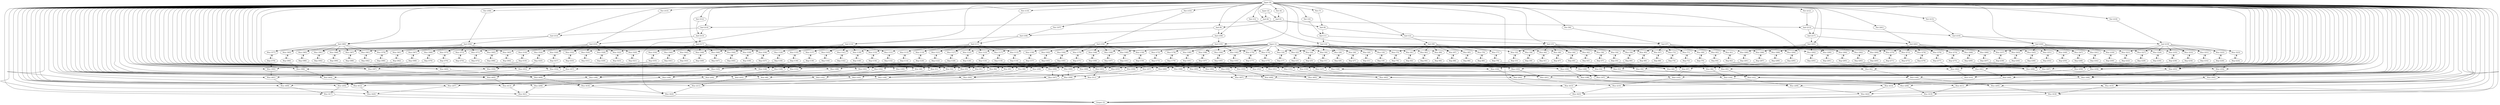 digraph A {
"Input (0)" -> "Mux (400)" ;
  "Input (0)" -> "Mux (399)" ;
  "Input (0)" -> "Mux (398)" ;
  "Input (0)" -> "Mux (397)" ;
  "Input (0)" -> "Mux (396)" ;
  "Input (0)" -> "Mux (395)" ;
  "Input (0)" -> "Mux (394)" ;
  "Input (0)" -> "Mux (393)" ;
  "Input (0)" -> "And (360)" ;
  "Input (0)" -> "Not (358)" ;
  "Input (0)" -> "Mux (357)" ;
  "Input (0)" -> "Mux (356)" ;
  "Input (0)" -> "Mux (355)" ;
  "Input (0)" -> "Mux (354)" ;
  "Input (0)" -> "Mux (353)" ;
  "Input (0)" -> "Mux (352)" ;
  "Input (0)" -> "Mux (351)" ;
  "Input (0)" -> "Mux (350)" ;
  "Input (0)" -> "And (317)" ;
  "Input (0)" -> "Not (315)" ;
  "Input (0)" -> "Mux (303)" ;
  "Input (0)" -> "Mux (302)" ;
  "Input (0)" -> "Mux (301)" ;
  "Input (0)" -> "Mux (300)" ;
  "Input (0)" -> "Mux (299)" ;
  "Input (0)" -> "Mux (298)" ;
  "Input (0)" -> "Mux (297)" ;
  "Input (0)" -> "Mux (296)" ;
  "Input (0)" -> "And (263)" ;
  "Input (0)" -> "Not (261)" ;
  "Input (0)" -> "Mux (260)" ;
  "Input (0)" -> "Mux (259)" ;
  "Input (0)" -> "Mux (258)" ;
  "Input (0)" -> "Mux (257)" ;
  "Input (0)" -> "Mux (256)" ;
  "Input (0)" -> "Mux (255)" ;
  "Input (0)" -> "Mux (254)" ;
  "Input (0)" -> "Mux (253)" ;
  "Input (0)" -> "And (220)" ;
  "Input (0)" -> "Not (218)" ;
  "Input (0)" -> "Mux (195)" ;
  "Input (0)" -> "Mux (194)" ;
  "Input (0)" -> "Mux (193)" ;
  "Input (0)" -> "Mux (192)" ;
  "Input (0)" -> "Mux (191)" ;
  "Input (0)" -> "Mux (190)" ;
  "Input (0)" -> "Mux (189)" ;
  "Input (0)" -> "Mux (188)" ;
  "Input (0)" -> "And (155)" ;
  "Input (0)" -> "Not (153)" ;
  "Input (0)" -> "Mux (152)" ;
  "Input (0)" -> "Mux (151)" ;
  "Input (0)" -> "Mux (150)" ;
  "Input (0)" -> "Mux (149)" ;
  "Input (0)" -> "Mux (148)" ;
  "Input (0)" -> "Mux (147)" ;
  "Input (0)" -> "Mux (146)" ;
  "Input (0)" -> "Mux (145)" ;
  "Input (0)" -> "And (112)" ;
  "Input (0)" -> "Not (110)" ;
  "Input (0)" -> "Mux (98)" ;
  "Input (0)" -> "Mux (97)" ;
  "Input (0)" -> "Mux (96)" ;
  "Input (0)" -> "Mux (95)" ;
  "Input (0)" -> "Mux (94)" ;
  "Input (0)" -> "Mux (93)" ;
  "Input (0)" -> "Mux (92)" ;
  "Input (0)" -> "Mux (91)" ;
  "Input (0)" -> "And (58)" ;
  "Input (0)" -> "Not (56)" ;
  "Input (0)" -> "Mux (55)" ;
  "Input (0)" -> "Mux (54)" ;
  "Input (0)" -> "Mux (53)" ;
  "Input (0)" -> "Mux (52)" ;
  "Input (0)" -> "Mux (51)" ;
  "Input (0)" -> "Mux (50)" ;
  "Input (0)" -> "Mux (49)" ;
  "Input (0)" -> "Mux (48)" ;
  "Input (0)" -> "And (15)" ;
  "Input (0)" -> "Not (13)" ;
  "Input (0)" -> "Mux (408)" ;
  "Input (0)" -> "Mux (407)" ;
  "Input (0)" -> "Mux (406)" ;
  "Input (0)" -> "Mux (405)" ;
  "Input (0)" -> "Mux (404)" ;
  "Input (0)" -> "Mux (403)" ;
  "Input (0)" -> "Mux (402)" ;
  "Input (0)" -> "Mux (401)" ;
  "Input (0)" -> "And (314)" ;
  "Input (0)" -> "Not (312)" ;
  "Input (0)" -> "Mux (311)" ;
  "Input (0)" -> "Mux (310)" ;
  "Input (0)" -> "Mux (309)" ;
  "Input (0)" -> "Mux (308)" ;
  "Input (0)" -> "Mux (307)" ;
  "Input (0)" -> "Mux (306)" ;
  "Input (0)" -> "Mux (305)" ;
  "Input (0)" -> "Mux (304)" ;
  "Input (0)" -> "And (217)" ;
  "Input (0)" -> "Not (215)" ;
  "Input (0)" -> "Mux (203)" ;
  "Input (0)" -> "Mux (202)" ;
  "Input (0)" -> "Mux (201)" ;
  "Input (0)" -> "Mux (200)" ;
  "Input (0)" -> "Mux (199)" ;
  "Input (0)" -> "Mux (198)" ;
  "Input (0)" -> "Mux (197)" ;
  "Input (0)" -> "Mux (196)" ;
  "Input (0)" -> "And (109)" ;
  "Input (0)" -> "Not (107)" ;
  "Input (0)" -> "Mux (106)" ;
  "Input (0)" -> "Mux (105)" ;
  "Input (0)" -> "Mux (104)" ;
  "Input (0)" -> "Mux (103)" ;
  "Input (0)" -> "Mux (102)" ;
  "Input (0)" -> "Mux (101)" ;
  "Input (0)" -> "Mux (100)" ;
  "Input (0)" -> "Mux (99)" ;
  "Input (0)" -> "And (12)" ;
  "Input (0)" -> "Not (10)" ;
  "Input (0)" -> "Mux (416)" ;
  "Input (0)" -> "Mux (415)" ;
  "Input (0)" -> "Mux (414)" ;
  "Input (0)" -> "Mux (413)" ;
  "Input (0)" -> "Mux (412)" ;
  "Input (0)" -> "Mux (411)" ;
  "Input (0)" -> "Mux (410)" ;
  "Input (0)" -> "Mux (409)" ;
  "Input (0)" -> "And (214)" ;
  "Input (0)" -> "Not (212)" ;
  "Input (0)" -> "Mux (211)" ;
  "Input (0)" -> "Mux (210)" ;
  "Input (0)" -> "Mux (209)" ;
  "Input (0)" -> "Mux (208)" ;
  "Input (0)" -> "Mux (207)" ;
  "Input (0)" -> "Mux (206)" ;
  "Input (0)" -> "Mux (205)" ;
  "Input (0)" -> "Mux (204)" ;
  "Input (0)" -> "And (9)" ;
  "Input (0)" -> "Not (7)" ;
  "Input (0)" -> "Mux (424)" ;
  "Input (0)" -> "Mux (423)" ;
  "Input (0)" -> "Mux (422)" ;
  "Input (0)" -> "Mux (421)" ;
  "Input (0)" -> "Mux (420)" ;
  "Input (0)" -> "Mux (419)" ;
  "Input (0)" -> "Mux (418)" ;
  "Input (0)" -> "Mux (417)" ;
  "Input (0)" -> "And (6)" ;
  "Input (0)" -> "Not (4)" ;
  "Input (1)" -> "Mux (377)" ;
  "Input (1)" -> "Mux (361)" ;
  "Input (1)" -> "Mux (334)" ;
  "Input (1)" -> "Mux (318)" ;
  "Input (1)" -> "Mux (280)" ;
  "Input (1)" -> "Mux (264)" ;
  "Input (1)" -> "Mux (237)" ;
  "Input (1)" -> "Mux (221)" ;
  "Input (1)" -> "Mux (172)" ;
  "Input (1)" -> "Mux (156)" ;
  "Input (1)" -> "Mux (129)" ;
  "Input (1)" -> "Mux (113)" ;
  "Input (1)" -> "Mux (75)" ;
  "Input (1)" -> "Mux (59)" ;
  "Input (1)" -> "Mux (32)" ;
  "Input (1)" -> "Mux (16)" ;
  "Input (1)" -> "Mux (379)" ;
  "Input (1)" -> "Mux (363)" ;
  "Input (1)" -> "Mux (336)" ;
  "Input (1)" -> "Mux (320)" ;
  "Input (1)" -> "Mux (282)" ;
  "Input (1)" -> "Mux (266)" ;
  "Input (1)" -> "Mux (239)" ;
  "Input (1)" -> "Mux (223)" ;
  "Input (1)" -> "Mux (174)" ;
  "Input (1)" -> "Mux (158)" ;
  "Input (1)" -> "Mux (131)" ;
  "Input (1)" -> "Mux (115)" ;
  "Input (1)" -> "Mux (77)" ;
  "Input (1)" -> "Mux (61)" ;
  "Input (1)" -> "Mux (34)" ;
  "Input (1)" -> "Mux (18)" ;
  "Input (1)" -> "Mux (381)" ;
  "Input (1)" -> "Mux (365)" ;
  "Input (1)" -> "Mux (338)" ;
  "Input (1)" -> "Mux (322)" ;
  "Input (1)" -> "Mux (284)" ;
  "Input (1)" -> "Mux (268)" ;
  "Input (1)" -> "Mux (241)" ;
  "Input (1)" -> "Mux (225)" ;
  "Input (1)" -> "Mux (176)" ;
  "Input (1)" -> "Mux (160)" ;
  "Input (1)" -> "Mux (133)" ;
  "Input (1)" -> "Mux (117)" ;
  "Input (1)" -> "Mux (79)" ;
  "Input (1)" -> "Mux (63)" ;
  "Input (1)" -> "Mux (36)" ;
  "Input (1)" -> "Mux (20)" ;
  "Input (1)" -> "Mux (383)" ;
  "Input (1)" -> "Mux (367)" ;
  "Input (1)" -> "Mux (340)" ;
  "Input (1)" -> "Mux (324)" ;
  "Input (1)" -> "Mux (286)" ;
  "Input (1)" -> "Mux (270)" ;
  "Input (1)" -> "Mux (243)" ;
  "Input (1)" -> "Mux (227)" ;
  "Input (1)" -> "Mux (178)" ;
  "Input (1)" -> "Mux (162)" ;
  "Input (1)" -> "Mux (135)" ;
  "Input (1)" -> "Mux (119)" ;
  "Input (1)" -> "Mux (81)" ;
  "Input (1)" -> "Mux (65)" ;
  "Input (1)" -> "Mux (38)" ;
  "Input (1)" -> "Mux (22)" ;
  "Input (1)" -> "Mux (385)" ;
  "Input (1)" -> "Mux (369)" ;
  "Input (1)" -> "Mux (342)" ;
  "Input (1)" -> "Mux (326)" ;
  "Input (1)" -> "Mux (288)" ;
  "Input (1)" -> "Mux (272)" ;
  "Input (1)" -> "Mux (245)" ;
  "Input (1)" -> "Mux (229)" ;
  "Input (1)" -> "Mux (180)" ;
  "Input (1)" -> "Mux (164)" ;
  "Input (1)" -> "Mux (137)" ;
  "Input (1)" -> "Mux (121)" ;
  "Input (1)" -> "Mux (83)" ;
  "Input (1)" -> "Mux (67)" ;
  "Input (1)" -> "Mux (40)" ;
  "Input (1)" -> "Mux (24)" ;
  "Input (1)" -> "Mux (387)" ;
  "Input (1)" -> "Mux (371)" ;
  "Input (1)" -> "Mux (344)" ;
  "Input (1)" -> "Mux (328)" ;
  "Input (1)" -> "Mux (290)" ;
  "Input (1)" -> "Mux (274)" ;
  "Input (1)" -> "Mux (247)" ;
  "Input (1)" -> "Mux (231)" ;
  "Input (1)" -> "Mux (182)" ;
  "Input (1)" -> "Mux (166)" ;
  "Input (1)" -> "Mux (139)" ;
  "Input (1)" -> "Mux (123)" ;
  "Input (1)" -> "Mux (85)" ;
  "Input (1)" -> "Mux (69)" ;
  "Input (1)" -> "Mux (42)" ;
  "Input (1)" -> "Mux (26)" ;
  "Input (1)" -> "Mux (389)" ;
  "Input (1)" -> "Mux (373)" ;
  "Input (1)" -> "Mux (346)" ;
  "Input (1)" -> "Mux (330)" ;
  "Input (1)" -> "Mux (292)" ;
  "Input (1)" -> "Mux (276)" ;
  "Input (1)" -> "Mux (249)" ;
  "Input (1)" -> "Mux (233)" ;
  "Input (1)" -> "Mux (184)" ;
  "Input (1)" -> "Mux (168)" ;
  "Input (1)" -> "Mux (141)" ;
  "Input (1)" -> "Mux (125)" ;
  "Input (1)" -> "Mux (87)" ;
  "Input (1)" -> "Mux (71)" ;
  "Input (1)" -> "Mux (44)" ;
  "Input (1)" -> "Mux (28)" ;
  "Input (1)" -> "Mux (391)" ;
  "Input (1)" -> "Mux (375)" ;
  "Input (1)" -> "Mux (348)" ;
  "Input (1)" -> "Mux (332)" ;
  "Input (1)" -> "Mux (294)" ;
  "Input (1)" -> "Mux (278)" ;
  "Input (1)" -> "Mux (251)" ;
  "Input (1)" -> "Mux (235)" ;
  "Input (1)" -> "Mux (186)" ;
  "Input (1)" -> "Mux (170)" ;
  "Input (1)" -> "Mux (143)" ;
  "Input (1)" -> "Mux (127)" ;
  "Input (1)" -> "Mux (89)" ;
  "Input (1)" -> "Mux (73)" ;
  "Input (1)" -> "Mux (46)" ;
  "Input (1)" -> "Mux (30)" ;
  "Input (2)" -> "And (6)" ;
  "Input (2)" -> "And (5)" ;
  "Not (4)" -> "And (5)" ;
  "And (5)" -> "And (9)" ;
  "And (5)" -> "And (8)" ;
  "And (6)" -> "And (214)" ;
  "And (6)" -> "And (213)" ;
  "Not (7)" -> "And (8)" ;
  "And (8)" -> "And (12)" ;
  "And (8)" -> "And (11)" ;
  "And (9)" -> "And (109)" ;
  "And (9)" -> "And (108)" ;
  "Not (10)" -> "And (11)" ;
  "And (11)" -> "And (15)" ;
  "And (11)" -> "And (14)" ;
  "And (12)" -> "And (58)" ;
  "And (12)" -> "And (57)" ;
  "Not (13)" -> "And (14)" ;
  "And (14)" -> "Mux (30)" ;
  "And (14)" -> "Mux (28)" ;
  "And (14)" -> "Mux (26)" ;
  "And (14)" -> "Mux (24)" ;
  "And (14)" -> "Mux (22)" ;
  "And (14)" -> "Mux (20)" ;
  "And (14)" -> "Mux (18)" ;
  "And (14)" -> "Mux (16)" ;
  "And (15)" -> "Mux (46)" ;
  "And (15)" -> "Mux (44)" ;
  "And (15)" -> "Mux (42)" ;
  "And (15)" -> "Mux (40)" ;
  "And (15)" -> "Mux (38)" ;
  "And (15)" -> "Mux (36)" ;
  "And (15)" -> "Mux (34)" ;
  "And (15)" -> "Mux (32)" ;
  "Mux (16)" -> "Reg (17)" ;
  "Reg (17)" -> "Mux (48)" ;
  "Reg (17)" -> "Mux (16)" ;
  "Mux (18)" -> "Reg (19)" ;
  "Reg (19)" -> "Mux (49)" ;
  "Reg (19)" -> "Mux (18)" ;
  "Mux (20)" -> "Reg (21)" ;
  "Reg (21)" -> "Mux (50)" ;
  "Reg (21)" -> "Mux (20)" ;
  "Mux (22)" -> "Reg (23)" ;
  "Reg (23)" -> "Mux (51)" ;
  "Reg (23)" -> "Mux (22)" ;
  "Mux (24)" -> "Reg (25)" ;
  "Reg (25)" -> "Mux (52)" ;
  "Reg (25)" -> "Mux (24)" ;
  "Mux (26)" -> "Reg (27)" ;
  "Reg (27)" -> "Mux (53)" ;
  "Reg (27)" -> "Mux (26)" ;
  "Mux (28)" -> "Reg (29)" ;
  "Reg (29)" -> "Mux (54)" ;
  "Reg (29)" -> "Mux (28)" ;
  "Mux (30)" -> "Reg (31)" ;
  "Reg (31)" -> "Mux (55)" ;
  "Reg (31)" -> "Mux (30)" ;
  "Mux (32)" -> "Reg (33)" ;
  "Reg (33)" -> "Mux (48)" ;
  "Reg (33)" -> "Mux (32)" ;
  "Mux (34)" -> "Reg (35)" ;
  "Reg (35)" -> "Mux (49)" ;
  "Reg (35)" -> "Mux (34)" ;
  "Mux (36)" -> "Reg (37)" ;
  "Reg (37)" -> "Mux (50)" ;
  "Reg (37)" -> "Mux (36)" ;
  "Mux (38)" -> "Reg (39)" ;
  "Reg (39)" -> "Mux (51)" ;
  "Reg (39)" -> "Mux (38)" ;
  "Mux (40)" -> "Reg (41)" ;
  "Reg (41)" -> "Mux (52)" ;
  "Reg (41)" -> "Mux (40)" ;
  "Mux (42)" -> "Reg (43)" ;
  "Reg (43)" -> "Mux (53)" ;
  "Reg (43)" -> "Mux (42)" ;
  "Mux (44)" -> "Reg (45)" ;
  "Reg (45)" -> "Mux (54)" ;
  "Reg (45)" -> "Mux (44)" ;
  "Mux (46)" -> "Reg (47)" ;
  "Reg (47)" -> "Mux (55)" ;
  "Reg (47)" -> "Mux (46)" ;
  "Mux (48)" -> "Mux (99)" ;
  "Mux (49)" -> "Mux (100)" ;
  "Mux (50)" -> "Mux (101)" ;
  "Mux (51)" -> "Mux (102)" ;
  "Mux (52)" -> "Mux (103)" ;
  "Mux (53)" -> "Mux (104)" ;
  "Mux (54)" -> "Mux (105)" ;
  "Mux (55)" -> "Mux (106)" ;
  "Not (56)" -> "And (57)" ;
  "And (57)" -> "Mux (73)" ;
  "And (57)" -> "Mux (71)" ;
  "And (57)" -> "Mux (69)" ;
  "And (57)" -> "Mux (67)" ;
  "And (57)" -> "Mux (65)" ;
  "And (57)" -> "Mux (63)" ;
  "And (57)" -> "Mux (61)" ;
  "And (57)" -> "Mux (59)" ;
  "And (58)" -> "Mux (89)" ;
  "And (58)" -> "Mux (87)" ;
  "And (58)" -> "Mux (85)" ;
  "And (58)" -> "Mux (83)" ;
  "And (58)" -> "Mux (81)" ;
  "And (58)" -> "Mux (79)" ;
  "And (58)" -> "Mux (77)" ;
  "And (58)" -> "Mux (75)" ;
  "Mux (59)" -> "Reg (60)" ;
  "Reg (60)" -> "Mux (91)" ;
  "Reg (60)" -> "Mux (59)" ;
  "Mux (61)" -> "Reg (62)" ;
  "Reg (62)" -> "Mux (92)" ;
  "Reg (62)" -> "Mux (61)" ;
  "Mux (63)" -> "Reg (64)" ;
  "Reg (64)" -> "Mux (93)" ;
  "Reg (64)" -> "Mux (63)" ;
  "Mux (65)" -> "Reg (66)" ;
  "Reg (66)" -> "Mux (94)" ;
  "Reg (66)" -> "Mux (65)" ;
  "Mux (67)" -> "Reg (68)" ;
  "Reg (68)" -> "Mux (95)" ;
  "Reg (68)" -> "Mux (67)" ;
  "Mux (69)" -> "Reg (70)" ;
  "Reg (70)" -> "Mux (96)" ;
  "Reg (70)" -> "Mux (69)" ;
  "Mux (71)" -> "Reg (72)" ;
  "Reg (72)" -> "Mux (97)" ;
  "Reg (72)" -> "Mux (71)" ;
  "Mux (73)" -> "Reg (74)" ;
  "Reg (74)" -> "Mux (98)" ;
  "Reg (74)" -> "Mux (73)" ;
  "Mux (75)" -> "Reg (76)" ;
  "Reg (76)" -> "Mux (91)" ;
  "Reg (76)" -> "Mux (75)" ;
  "Mux (77)" -> "Reg (78)" ;
  "Reg (78)" -> "Mux (92)" ;
  "Reg (78)" -> "Mux (77)" ;
  "Mux (79)" -> "Reg (80)" ;
  "Reg (80)" -> "Mux (93)" ;
  "Reg (80)" -> "Mux (79)" ;
  "Mux (81)" -> "Reg (82)" ;
  "Reg (82)" -> "Mux (94)" ;
  "Reg (82)" -> "Mux (81)" ;
  "Mux (83)" -> "Reg (84)" ;
  "Reg (84)" -> "Mux (95)" ;
  "Reg (84)" -> "Mux (83)" ;
  "Mux (85)" -> "Reg (86)" ;
  "Reg (86)" -> "Mux (96)" ;
  "Reg (86)" -> "Mux (85)" ;
  "Mux (87)" -> "Reg (88)" ;
  "Reg (88)" -> "Mux (97)" ;
  "Reg (88)" -> "Mux (87)" ;
  "Mux (89)" -> "Reg (90)" ;
  "Reg (90)" -> "Mux (98)" ;
  "Reg (90)" -> "Mux (89)" ;
  "Mux (91)" -> "Mux (99)" ;
  "Mux (92)" -> "Mux (100)" ;
  "Mux (93)" -> "Mux (101)" ;
  "Mux (94)" -> "Mux (102)" ;
  "Mux (95)" -> "Mux (103)" ;
  "Mux (96)" -> "Mux (104)" ;
  "Mux (97)" -> "Mux (105)" ;
  "Mux (98)" -> "Mux (106)" ;
  "Mux (99)" -> "Mux (204)" ;
  "Mux (100)" -> "Mux (205)" ;
  "Mux (101)" -> "Mux (206)" ;
  "Mux (102)" -> "Mux (207)" ;
  "Mux (103)" -> "Mux (208)" ;
  "Mux (104)" -> "Mux (209)" ;
  "Mux (105)" -> "Mux (210)" ;
  "Mux (106)" -> "Mux (211)" ;
  "Not (107)" -> "And (108)" ;
  "And (108)" -> "And (112)" ;
  "And (108)" -> "And (111)" ;
  "And (109)" -> "And (155)" ;
  "And (109)" -> "And (154)" ;
  "Not (110)" -> "And (111)" ;
  "And (111)" -> "Mux (127)" ;
  "And (111)" -> "Mux (125)" ;
  "And (111)" -> "Mux (123)" ;
  "And (111)" -> "Mux (121)" ;
  "And (111)" -> "Mux (119)" ;
  "And (111)" -> "Mux (117)" ;
  "And (111)" -> "Mux (115)" ;
  "And (111)" -> "Mux (113)" ;
  "And (112)" -> "Mux (143)" ;
  "And (112)" -> "Mux (141)" ;
  "And (112)" -> "Mux (139)" ;
  "And (112)" -> "Mux (137)" ;
  "And (112)" -> "Mux (135)" ;
  "And (112)" -> "Mux (133)" ;
  "And (112)" -> "Mux (131)" ;
  "And (112)" -> "Mux (129)" ;
  "Mux (113)" -> "Reg (114)" ;
  "Reg (114)" -> "Mux (145)" ;
  "Reg (114)" -> "Mux (113)" ;
  "Mux (115)" -> "Reg (116)" ;
  "Reg (116)" -> "Mux (146)" ;
  "Reg (116)" -> "Mux (115)" ;
  "Mux (117)" -> "Reg (118)" ;
  "Reg (118)" -> "Mux (147)" ;
  "Reg (118)" -> "Mux (117)" ;
  "Mux (119)" -> "Reg (120)" ;
  "Reg (120)" -> "Mux (148)" ;
  "Reg (120)" -> "Mux (119)" ;
  "Mux (121)" -> "Reg (122)" ;
  "Reg (122)" -> "Mux (149)" ;
  "Reg (122)" -> "Mux (121)" ;
  "Mux (123)" -> "Reg (124)" ;
  "Reg (124)" -> "Mux (150)" ;
  "Reg (124)" -> "Mux (123)" ;
  "Mux (125)" -> "Reg (126)" ;
  "Reg (126)" -> "Mux (151)" ;
  "Reg (126)" -> "Mux (125)" ;
  "Mux (127)" -> "Reg (128)" ;
  "Reg (128)" -> "Mux (152)" ;
  "Reg (128)" -> "Mux (127)" ;
  "Mux (129)" -> "Reg (130)" ;
  "Reg (130)" -> "Mux (145)" ;
  "Reg (130)" -> "Mux (129)" ;
  "Mux (131)" -> "Reg (132)" ;
  "Reg (132)" -> "Mux (146)" ;
  "Reg (132)" -> "Mux (131)" ;
  "Mux (133)" -> "Reg (134)" ;
  "Reg (134)" -> "Mux (147)" ;
  "Reg (134)" -> "Mux (133)" ;
  "Mux (135)" -> "Reg (136)" ;
  "Reg (136)" -> "Mux (148)" ;
  "Reg (136)" -> "Mux (135)" ;
  "Mux (137)" -> "Reg (138)" ;
  "Reg (138)" -> "Mux (149)" ;
  "Reg (138)" -> "Mux (137)" ;
  "Mux (139)" -> "Reg (140)" ;
  "Reg (140)" -> "Mux (150)" ;
  "Reg (140)" -> "Mux (139)" ;
  "Mux (141)" -> "Reg (142)" ;
  "Reg (142)" -> "Mux (151)" ;
  "Reg (142)" -> "Mux (141)" ;
  "Mux (143)" -> "Reg (144)" ;
  "Reg (144)" -> "Mux (152)" ;
  "Reg (144)" -> "Mux (143)" ;
  "Mux (145)" -> "Mux (196)" ;
  "Mux (146)" -> "Mux (197)" ;
  "Mux (147)" -> "Mux (198)" ;
  "Mux (148)" -> "Mux (199)" ;
  "Mux (149)" -> "Mux (200)" ;
  "Mux (150)" -> "Mux (201)" ;
  "Mux (151)" -> "Mux (202)" ;
  "Mux (152)" -> "Mux (203)" ;
  "Not (153)" -> "And (154)" ;
  "And (154)" -> "Mux (170)" ;
  "And (154)" -> "Mux (168)" ;
  "And (154)" -> "Mux (166)" ;
  "And (154)" -> "Mux (164)" ;
  "And (154)" -> "Mux (162)" ;
  "And (154)" -> "Mux (160)" ;
  "And (154)" -> "Mux (158)" ;
  "And (154)" -> "Mux (156)" ;
  "And (155)" -> "Mux (186)" ;
  "And (155)" -> "Mux (184)" ;
  "And (155)" -> "Mux (182)" ;
  "And (155)" -> "Mux (180)" ;
  "And (155)" -> "Mux (178)" ;
  "And (155)" -> "Mux (176)" ;
  "And (155)" -> "Mux (174)" ;
  "And (155)" -> "Mux (172)" ;
  "Mux (156)" -> "Reg (157)" ;
  "Reg (157)" -> "Mux (188)" ;
  "Reg (157)" -> "Mux (156)" ;
  "Mux (158)" -> "Reg (159)" ;
  "Reg (159)" -> "Mux (189)" ;
  "Reg (159)" -> "Mux (158)" ;
  "Mux (160)" -> "Reg (161)" ;
  "Reg (161)" -> "Mux (190)" ;
  "Reg (161)" -> "Mux (160)" ;
  "Mux (162)" -> "Reg (163)" ;
  "Reg (163)" -> "Mux (191)" ;
  "Reg (163)" -> "Mux (162)" ;
  "Mux (164)" -> "Reg (165)" ;
  "Reg (165)" -> "Mux (192)" ;
  "Reg (165)" -> "Mux (164)" ;
  "Mux (166)" -> "Reg (167)" ;
  "Reg (167)" -> "Mux (193)" ;
  "Reg (167)" -> "Mux (166)" ;
  "Mux (168)" -> "Reg (169)" ;
  "Reg (169)" -> "Mux (194)" ;
  "Reg (169)" -> "Mux (168)" ;
  "Mux (170)" -> "Reg (171)" ;
  "Reg (171)" -> "Mux (195)" ;
  "Reg (171)" -> "Mux (170)" ;
  "Mux (172)" -> "Reg (173)" ;
  "Reg (173)" -> "Mux (188)" ;
  "Reg (173)" -> "Mux (172)" ;
  "Mux (174)" -> "Reg (175)" ;
  "Reg (175)" -> "Mux (189)" ;
  "Reg (175)" -> "Mux (174)" ;
  "Mux (176)" -> "Reg (177)" ;
  "Reg (177)" -> "Mux (190)" ;
  "Reg (177)" -> "Mux (176)" ;
  "Mux (178)" -> "Reg (179)" ;
  "Reg (179)" -> "Mux (191)" ;
  "Reg (179)" -> "Mux (178)" ;
  "Mux (180)" -> "Reg (181)" ;
  "Reg (181)" -> "Mux (192)" ;
  "Reg (181)" -> "Mux (180)" ;
  "Mux (182)" -> "Reg (183)" ;
  "Reg (183)" -> "Mux (193)" ;
  "Reg (183)" -> "Mux (182)" ;
  "Mux (184)" -> "Reg (185)" ;
  "Reg (185)" -> "Mux (194)" ;
  "Reg (185)" -> "Mux (184)" ;
  "Mux (186)" -> "Reg (187)" ;
  "Reg (187)" -> "Mux (195)" ;
  "Reg (187)" -> "Mux (186)" ;
  "Mux (188)" -> "Mux (196)" ;
  "Mux (189)" -> "Mux (197)" ;
  "Mux (190)" -> "Mux (198)" ;
  "Mux (191)" -> "Mux (199)" ;
  "Mux (192)" -> "Mux (200)" ;
  "Mux (193)" -> "Mux (201)" ;
  "Mux (194)" -> "Mux (202)" ;
  "Mux (195)" -> "Mux (203)" ;
  "Mux (196)" -> "Mux (204)" ;
  "Mux (197)" -> "Mux (205)" ;
  "Mux (198)" -> "Mux (206)" ;
  "Mux (199)" -> "Mux (207)" ;
  "Mux (200)" -> "Mux (208)" ;
  "Mux (201)" -> "Mux (209)" ;
  "Mux (202)" -> "Mux (210)" ;
  "Mux (203)" -> "Mux (211)" ;
  "Mux (204)" -> "Mux (417)" ;
  "Mux (205)" -> "Mux (418)" ;
  "Mux (206)" -> "Mux (419)" ;
  "Mux (207)" -> "Mux (420)" ;
  "Mux (208)" -> "Mux (421)" ;
  "Mux (209)" -> "Mux (422)" ;
  "Mux (210)" -> "Mux (423)" ;
  "Mux (211)" -> "Mux (424)" ;
  "Not (212)" -> "And (213)" ;
  "And (213)" -> "And (217)" ;
  "And (213)" -> "And (216)" ;
  "And (214)" -> "And (314)" ;
  "And (214)" -> "And (313)" ;
  "Not (215)" -> "And (216)" ;
  "And (216)" -> "And (220)" ;
  "And (216)" -> "And (219)" ;
  "And (217)" -> "And (263)" ;
  "And (217)" -> "And (262)" ;
  "Not (218)" -> "And (219)" ;
  "And (219)" -> "Mux (235)" ;
  "And (219)" -> "Mux (233)" ;
  "And (219)" -> "Mux (231)" ;
  "And (219)" -> "Mux (229)" ;
  "And (219)" -> "Mux (227)" ;
  "And (219)" -> "Mux (225)" ;
  "And (219)" -> "Mux (223)" ;
  "And (219)" -> "Mux (221)" ;
  "And (220)" -> "Mux (251)" ;
  "And (220)" -> "Mux (249)" ;
  "And (220)" -> "Mux (247)" ;
  "And (220)" -> "Mux (245)" ;
  "And (220)" -> "Mux (243)" ;
  "And (220)" -> "Mux (241)" ;
  "And (220)" -> "Mux (239)" ;
  "And (220)" -> "Mux (237)" ;
  "Mux (221)" -> "Reg (222)" ;
  "Reg (222)" -> "Mux (253)" ;
  "Reg (222)" -> "Mux (221)" ;
  "Mux (223)" -> "Reg (224)" ;
  "Reg (224)" -> "Mux (254)" ;
  "Reg (224)" -> "Mux (223)" ;
  "Mux (225)" -> "Reg (226)" ;
  "Reg (226)" -> "Mux (255)" ;
  "Reg (226)" -> "Mux (225)" ;
  "Mux (227)" -> "Reg (228)" ;
  "Reg (228)" -> "Mux (256)" ;
  "Reg (228)" -> "Mux (227)" ;
  "Mux (229)" -> "Reg (230)" ;
  "Reg (230)" -> "Mux (257)" ;
  "Reg (230)" -> "Mux (229)" ;
  "Mux (231)" -> "Reg (232)" ;
  "Reg (232)" -> "Mux (258)" ;
  "Reg (232)" -> "Mux (231)" ;
  "Mux (233)" -> "Reg (234)" ;
  "Reg (234)" -> "Mux (259)" ;
  "Reg (234)" -> "Mux (233)" ;
  "Mux (235)" -> "Reg (236)" ;
  "Reg (236)" -> "Mux (260)" ;
  "Reg (236)" -> "Mux (235)" ;
  "Mux (237)" -> "Reg (238)" ;
  "Reg (238)" -> "Mux (253)" ;
  "Reg (238)" -> "Mux (237)" ;
  "Mux (239)" -> "Reg (240)" ;
  "Reg (240)" -> "Mux (254)" ;
  "Reg (240)" -> "Mux (239)" ;
  "Mux (241)" -> "Reg (242)" ;
  "Reg (242)" -> "Mux (255)" ;
  "Reg (242)" -> "Mux (241)" ;
  "Mux (243)" -> "Reg (244)" ;
  "Reg (244)" -> "Mux (256)" ;
  "Reg (244)" -> "Mux (243)" ;
  "Mux (245)" -> "Reg (246)" ;
  "Reg (246)" -> "Mux (257)" ;
  "Reg (246)" -> "Mux (245)" ;
  "Mux (247)" -> "Reg (248)" ;
  "Reg (248)" -> "Mux (258)" ;
  "Reg (248)" -> "Mux (247)" ;
  "Mux (249)" -> "Reg (250)" ;
  "Reg (250)" -> "Mux (259)" ;
  "Reg (250)" -> "Mux (249)" ;
  "Mux (251)" -> "Reg (252)" ;
  "Reg (252)" -> "Mux (260)" ;
  "Reg (252)" -> "Mux (251)" ;
  "Mux (253)" -> "Mux (304)" ;
  "Mux (254)" -> "Mux (305)" ;
  "Mux (255)" -> "Mux (306)" ;
  "Mux (256)" -> "Mux (307)" ;
  "Mux (257)" -> "Mux (308)" ;
  "Mux (258)" -> "Mux (309)" ;
  "Mux (259)" -> "Mux (310)" ;
  "Mux (260)" -> "Mux (311)" ;
  "Not (261)" -> "And (262)" ;
  "And (262)" -> "Mux (278)" ;
  "And (262)" -> "Mux (276)" ;
  "And (262)" -> "Mux (274)" ;
  "And (262)" -> "Mux (272)" ;
  "And (262)" -> "Mux (270)" ;
  "And (262)" -> "Mux (268)" ;
  "And (262)" -> "Mux (266)" ;
  "And (262)" -> "Mux (264)" ;
  "And (263)" -> "Mux (294)" ;
  "And (263)" -> "Mux (292)" ;
  "And (263)" -> "Mux (290)" ;
  "And (263)" -> "Mux (288)" ;
  "And (263)" -> "Mux (286)" ;
  "And (263)" -> "Mux (284)" ;
  "And (263)" -> "Mux (282)" ;
  "And (263)" -> "Mux (280)" ;
  "Mux (264)" -> "Reg (265)" ;
  "Reg (265)" -> "Mux (296)" ;
  "Reg (265)" -> "Mux (264)" ;
  "Mux (266)" -> "Reg (267)" ;
  "Reg (267)" -> "Mux (297)" ;
  "Reg (267)" -> "Mux (266)" ;
  "Mux (268)" -> "Reg (269)" ;
  "Reg (269)" -> "Mux (298)" ;
  "Reg (269)" -> "Mux (268)" ;
  "Mux (270)" -> "Reg (271)" ;
  "Reg (271)" -> "Mux (299)" ;
  "Reg (271)" -> "Mux (270)" ;
  "Mux (272)" -> "Reg (273)" ;
  "Reg (273)" -> "Mux (300)" ;
  "Reg (273)" -> "Mux (272)" ;
  "Mux (274)" -> "Reg (275)" ;
  "Reg (275)" -> "Mux (301)" ;
  "Reg (275)" -> "Mux (274)" ;
  "Mux (276)" -> "Reg (277)" ;
  "Reg (277)" -> "Mux (302)" ;
  "Reg (277)" -> "Mux (276)" ;
  "Mux (278)" -> "Reg (279)" ;
  "Reg (279)" -> "Mux (303)" ;
  "Reg (279)" -> "Mux (278)" ;
  "Mux (280)" -> "Reg (281)" ;
  "Reg (281)" -> "Mux (296)" ;
  "Reg (281)" -> "Mux (280)" ;
  "Mux (282)" -> "Reg (283)" ;
  "Reg (283)" -> "Mux (297)" ;
  "Reg (283)" -> "Mux (282)" ;
  "Mux (284)" -> "Reg (285)" ;
  "Reg (285)" -> "Mux (298)" ;
  "Reg (285)" -> "Mux (284)" ;
  "Mux (286)" -> "Reg (287)" ;
  "Reg (287)" -> "Mux (299)" ;
  "Reg (287)" -> "Mux (286)" ;
  "Mux (288)" -> "Reg (289)" ;
  "Reg (289)" -> "Mux (300)" ;
  "Reg (289)" -> "Mux (288)" ;
  "Mux (290)" -> "Reg (291)" ;
  "Reg (291)" -> "Mux (301)" ;
  "Reg (291)" -> "Mux (290)" ;
  "Mux (292)" -> "Reg (293)" ;
  "Reg (293)" -> "Mux (302)" ;
  "Reg (293)" -> "Mux (292)" ;
  "Mux (294)" -> "Reg (295)" ;
  "Reg (295)" -> "Mux (303)" ;
  "Reg (295)" -> "Mux (294)" ;
  "Mux (296)" -> "Mux (304)" ;
  "Mux (297)" -> "Mux (305)" ;
  "Mux (298)" -> "Mux (306)" ;
  "Mux (299)" -> "Mux (307)" ;
  "Mux (300)" -> "Mux (308)" ;
  "Mux (301)" -> "Mux (309)" ;
  "Mux (302)" -> "Mux (310)" ;
  "Mux (303)" -> "Mux (311)" ;
  "Mux (304)" -> "Mux (409)" ;
  "Mux (305)" -> "Mux (410)" ;
  "Mux (306)" -> "Mux (411)" ;
  "Mux (307)" -> "Mux (412)" ;
  "Mux (308)" -> "Mux (413)" ;
  "Mux (309)" -> "Mux (414)" ;
  "Mux (310)" -> "Mux (415)" ;
  "Mux (311)" -> "Mux (416)" ;
  "Not (312)" -> "And (313)" ;
  "And (313)" -> "And (317)" ;
  "And (313)" -> "And (316)" ;
  "And (314)" -> "And (360)" ;
  "And (314)" -> "And (359)" ;
  "Not (315)" -> "And (316)" ;
  "And (316)" -> "Mux (332)" ;
  "And (316)" -> "Mux (330)" ;
  "And (316)" -> "Mux (328)" ;
  "And (316)" -> "Mux (326)" ;
  "And (316)" -> "Mux (324)" ;
  "And (316)" -> "Mux (322)" ;
  "And (316)" -> "Mux (320)" ;
  "And (316)" -> "Mux (318)" ;
  "And (317)" -> "Mux (348)" ;
  "And (317)" -> "Mux (346)" ;
  "And (317)" -> "Mux (344)" ;
  "And (317)" -> "Mux (342)" ;
  "And (317)" -> "Mux (340)" ;
  "And (317)" -> "Mux (338)" ;
  "And (317)" -> "Mux (336)" ;
  "And (317)" -> "Mux (334)" ;
  "Mux (318)" -> "Reg (319)" ;
  "Reg (319)" -> "Mux (350)" ;
  "Reg (319)" -> "Mux (318)" ;
  "Mux (320)" -> "Reg (321)" ;
  "Reg (321)" -> "Mux (351)" ;
  "Reg (321)" -> "Mux (320)" ;
  "Mux (322)" -> "Reg (323)" ;
  "Reg (323)" -> "Mux (352)" ;
  "Reg (323)" -> "Mux (322)" ;
  "Mux (324)" -> "Reg (325)" ;
  "Reg (325)" -> "Mux (353)" ;
  "Reg (325)" -> "Mux (324)" ;
  "Mux (326)" -> "Reg (327)" ;
  "Reg (327)" -> "Mux (354)" ;
  "Reg (327)" -> "Mux (326)" ;
  "Mux (328)" -> "Reg (329)" ;
  "Reg (329)" -> "Mux (355)" ;
  "Reg (329)" -> "Mux (328)" ;
  "Mux (330)" -> "Reg (331)" ;
  "Reg (331)" -> "Mux (356)" ;
  "Reg (331)" -> "Mux (330)" ;
  "Mux (332)" -> "Reg (333)" ;
  "Reg (333)" -> "Mux (357)" ;
  "Reg (333)" -> "Mux (332)" ;
  "Mux (334)" -> "Reg (335)" ;
  "Reg (335)" -> "Mux (350)" ;
  "Reg (335)" -> "Mux (334)" ;
  "Mux (336)" -> "Reg (337)" ;
  "Reg (337)" -> "Mux (351)" ;
  "Reg (337)" -> "Mux (336)" ;
  "Mux (338)" -> "Reg (339)" ;
  "Reg (339)" -> "Mux (352)" ;
  "Reg (339)" -> "Mux (338)" ;
  "Mux (340)" -> "Reg (341)" ;
  "Reg (341)" -> "Mux (353)" ;
  "Reg (341)" -> "Mux (340)" ;
  "Mux (342)" -> "Reg (343)" ;
  "Reg (343)" -> "Mux (354)" ;
  "Reg (343)" -> "Mux (342)" ;
  "Mux (344)" -> "Reg (345)" ;
  "Reg (345)" -> "Mux (355)" ;
  "Reg (345)" -> "Mux (344)" ;
  "Mux (346)" -> "Reg (347)" ;
  "Reg (347)" -> "Mux (356)" ;
  "Reg (347)" -> "Mux (346)" ;
  "Mux (348)" -> "Reg (349)" ;
  "Reg (349)" -> "Mux (357)" ;
  "Reg (349)" -> "Mux (348)" ;
  "Mux (350)" -> "Mux (401)" ;
  "Mux (351)" -> "Mux (402)" ;
  "Mux (352)" -> "Mux (403)" ;
  "Mux (353)" -> "Mux (404)" ;
  "Mux (354)" -> "Mux (405)" ;
  "Mux (355)" -> "Mux (406)" ;
  "Mux (356)" -> "Mux (407)" ;
  "Mux (357)" -> "Mux (408)" ;
  "Not (358)" -> "And (359)" ;
  "And (359)" -> "Mux (375)" ;
  "And (359)" -> "Mux (373)" ;
  "And (359)" -> "Mux (371)" ;
  "And (359)" -> "Mux (369)" ;
  "And (359)" -> "Mux (367)" ;
  "And (359)" -> "Mux (365)" ;
  "And (359)" -> "Mux (363)" ;
  "And (359)" -> "Mux (361)" ;
  "And (360)" -> "Mux (391)" ;
  "And (360)" -> "Mux (389)" ;
  "And (360)" -> "Mux (387)" ;
  "And (360)" -> "Mux (385)" ;
  "And (360)" -> "Mux (383)" ;
  "And (360)" -> "Mux (381)" ;
  "And (360)" -> "Mux (379)" ;
  "And (360)" -> "Mux (377)" ;
  "Mux (361)" -> "Reg (362)" ;
  "Reg (362)" -> "Mux (393)" ;
  "Reg (362)" -> "Mux (361)" ;
  "Mux (363)" -> "Reg (364)" ;
  "Reg (364)" -> "Mux (394)" ;
  "Reg (364)" -> "Mux (363)" ;
  "Mux (365)" -> "Reg (366)" ;
  "Reg (366)" -> "Mux (395)" ;
  "Reg (366)" -> "Mux (365)" ;
  "Mux (367)" -> "Reg (368)" ;
  "Reg (368)" -> "Mux (396)" ;
  "Reg (368)" -> "Mux (367)" ;
  "Mux (369)" -> "Reg (370)" ;
  "Reg (370)" -> "Mux (397)" ;
  "Reg (370)" -> "Mux (369)" ;
  "Mux (371)" -> "Reg (372)" ;
  "Reg (372)" -> "Mux (398)" ;
  "Reg (372)" -> "Mux (371)" ;
  "Mux (373)" -> "Reg (374)" ;
  "Reg (374)" -> "Mux (399)" ;
  "Reg (374)" -> "Mux (373)" ;
  "Mux (375)" -> "Reg (376)" ;
  "Reg (376)" -> "Mux (400)" ;
  "Reg (376)" -> "Mux (375)" ;
  "Mux (377)" -> "Reg (378)" ;
  "Reg (378)" -> "Mux (393)" ;
  "Reg (378)" -> "Mux (377)" ;
  "Mux (379)" -> "Reg (380)" ;
  "Reg (380)" -> "Mux (394)" ;
  "Reg (380)" -> "Mux (379)" ;
  "Mux (381)" -> "Reg (382)" ;
  "Reg (382)" -> "Mux (395)" ;
  "Reg (382)" -> "Mux (381)" ;
  "Mux (383)" -> "Reg (384)" ;
  "Reg (384)" -> "Mux (396)" ;
  "Reg (384)" -> "Mux (383)" ;
  "Mux (385)" -> "Reg (386)" ;
  "Reg (386)" -> "Mux (397)" ;
  "Reg (386)" -> "Mux (385)" ;
  "Mux (387)" -> "Reg (388)" ;
  "Reg (388)" -> "Mux (398)" ;
  "Reg (388)" -> "Mux (387)" ;
  "Mux (389)" -> "Reg (390)" ;
  "Reg (390)" -> "Mux (399)" ;
  "Reg (390)" -> "Mux (389)" ;
  "Mux (391)" -> "Reg (392)" ;
  "Reg (392)" -> "Mux (400)" ;
  "Reg (392)" -> "Mux (391)" ;
  "Mux (393)" -> "Mux (401)" ;
  "Mux (394)" -> "Mux (402)" ;
  "Mux (395)" -> "Mux (403)" ;
  "Mux (396)" -> "Mux (404)" ;
  "Mux (397)" -> "Mux (405)" ;
  "Mux (398)" -> "Mux (406)" ;
  "Mux (399)" -> "Mux (407)" ;
  "Mux (400)" -> "Mux (408)" ;
  "Mux (401)" -> "Mux (409)" ;
  "Mux (402)" -> "Mux (410)" ;
  "Mux (403)" -> "Mux (411)" ;
  "Mux (404)" -> "Mux (412)" ;
  "Mux (405)" -> "Mux (413)" ;
  "Mux (406)" -> "Mux (414)" ;
  "Mux (407)" -> "Mux (415)" ;
  "Mux (408)" -> "Mux (416)" ;
  "Mux (409)" -> "Mux (417)" ;
  "Mux (410)" -> "Mux (418)" ;
  "Mux (411)" -> "Mux (419)" ;
  "Mux (412)" -> "Mux (420)" ;
  "Mux (413)" -> "Mux (421)" ;
  "Mux (414)" -> "Mux (422)" ;
  "Mux (415)" -> "Mux (423)" ;
  "Mux (416)" -> "Mux (424)" ;
  "Mux (417)" -> "Output (3)" ;
  "Mux (418)" -> "Output (3)" ;
  "Mux (419)" -> "Output (3)" ;
  "Mux (420)" -> "Output (3)" ;
  "Mux (421)" -> "Output (3)" ;
  "Mux (422)" -> "Output (3)" ;
  "Mux (423)" -> "Output (3)" ;
  "Mux (424)" -> "Output (3)" ;
}